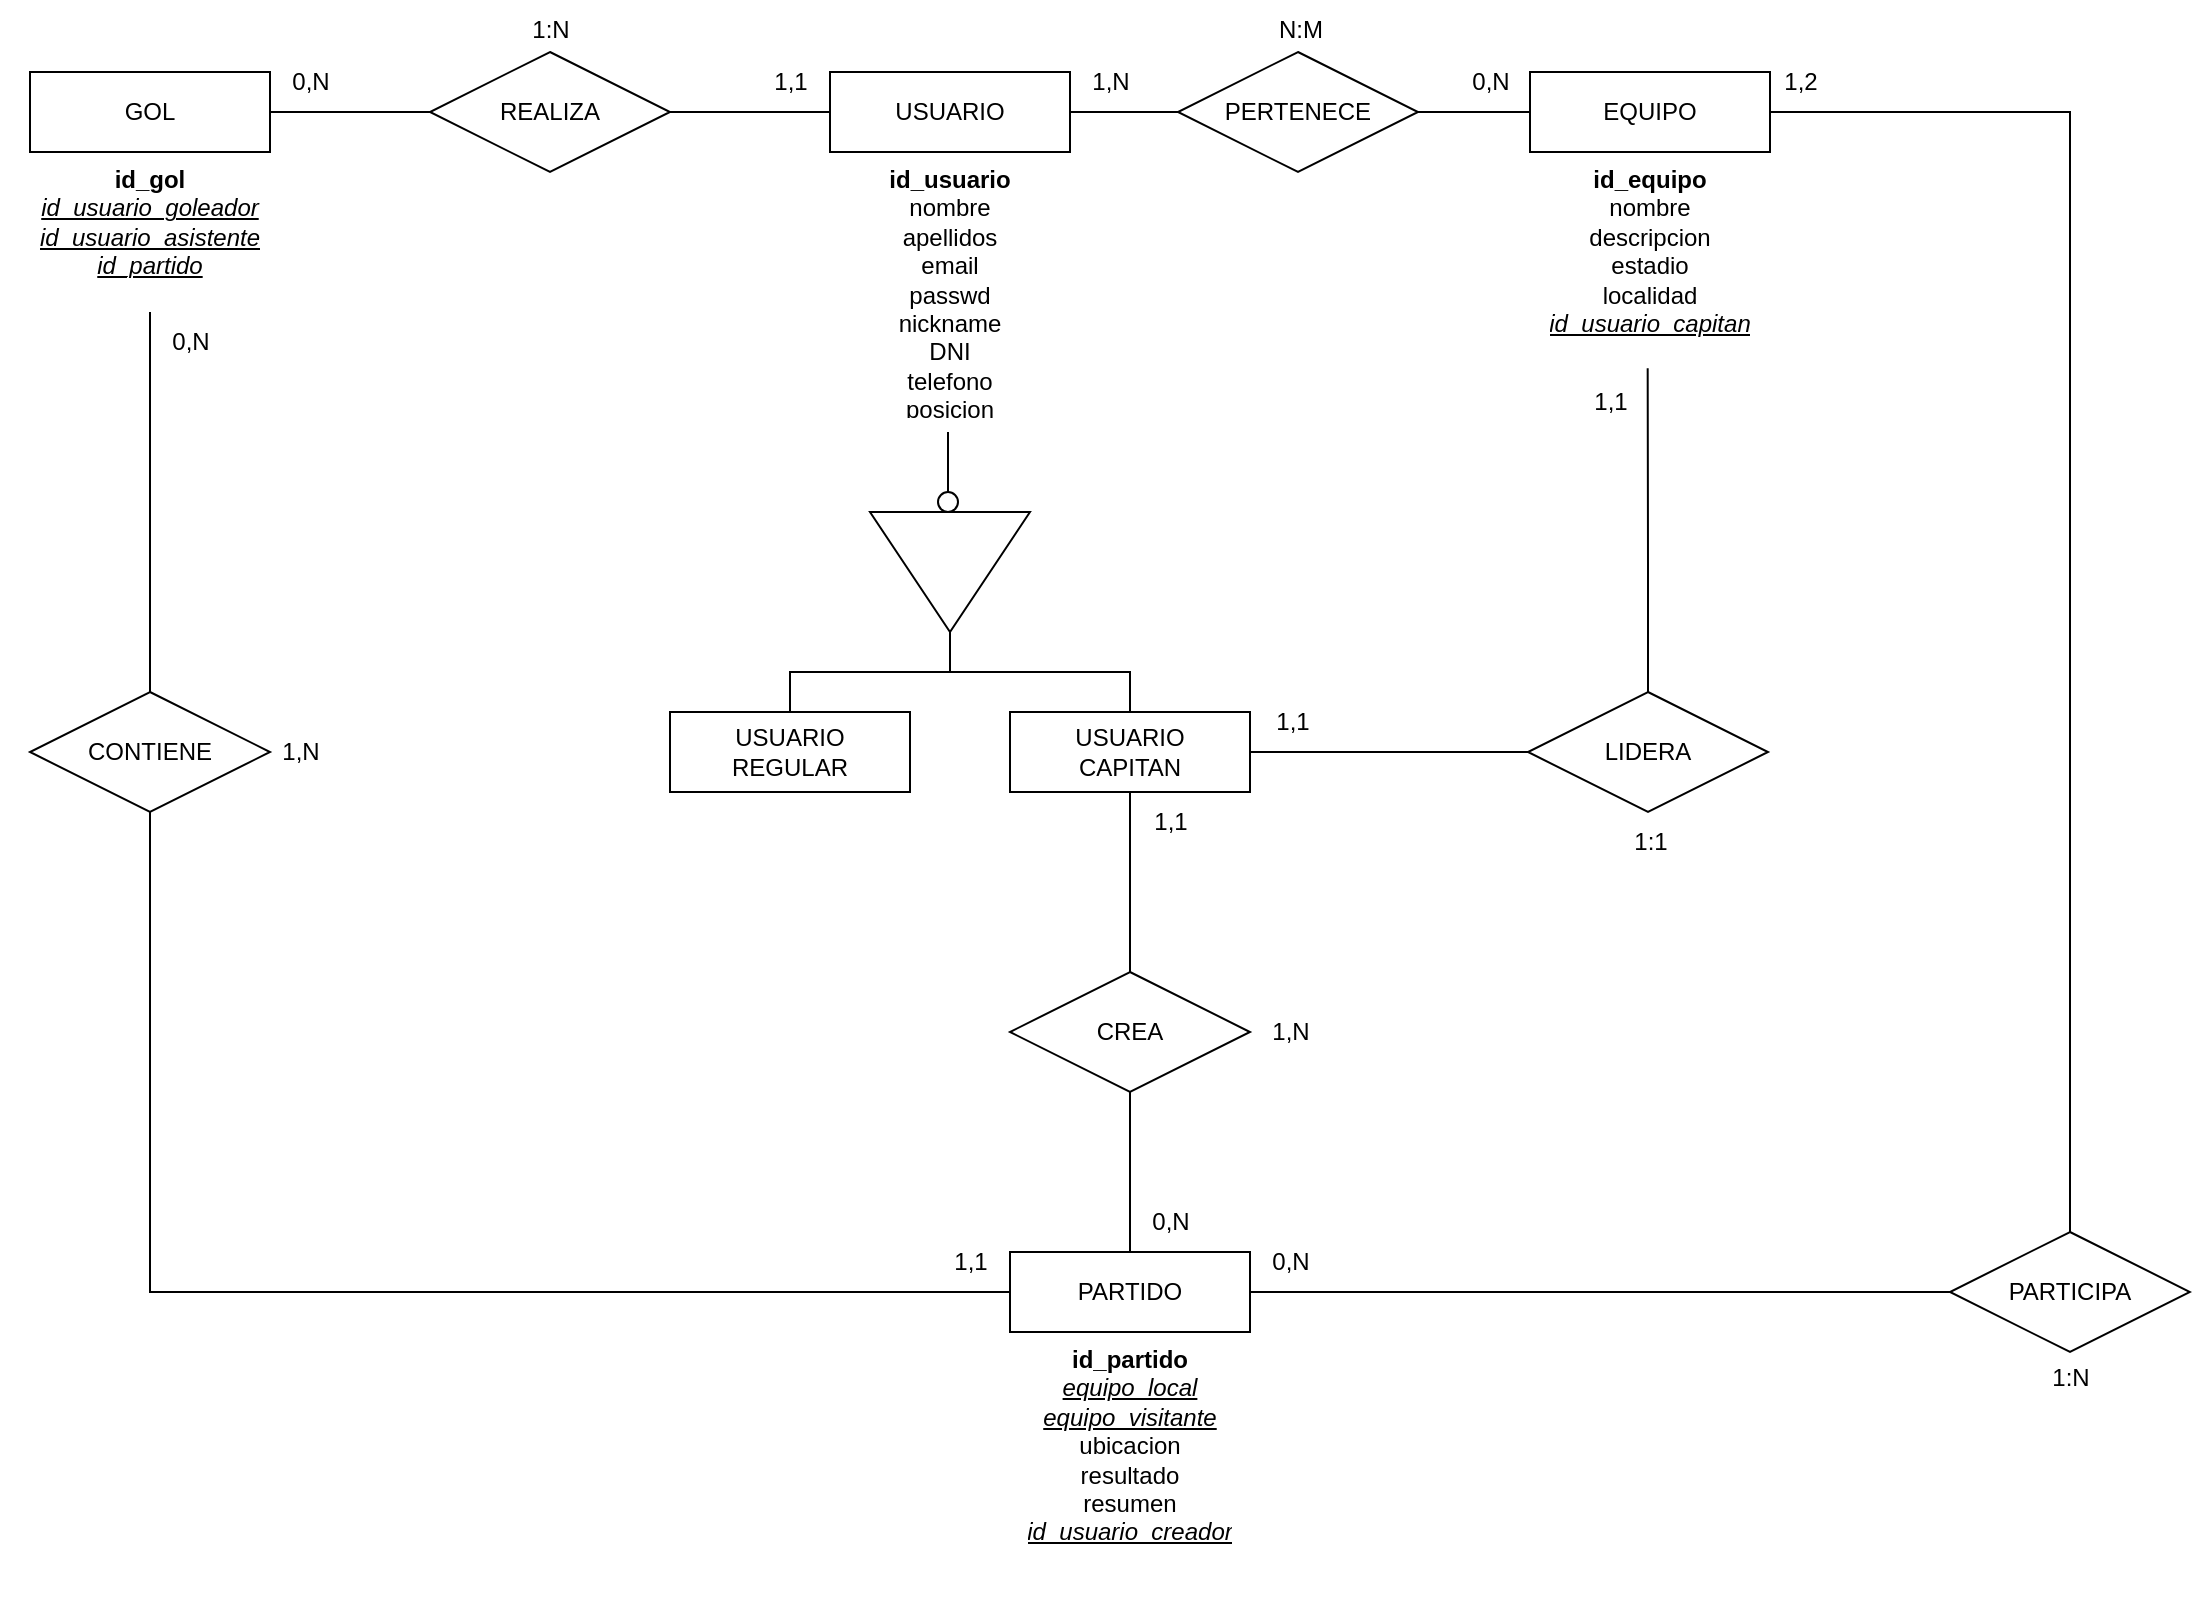 <mxfile scale="1" border="0" version="24.2.1" type="device">
  <diagram name="Página-1" id="0sZiEOjumrSiEsBqNo8A">
    <mxGraphModel dx="1646" dy="426" grid="1" gridSize="10" guides="1" tooltips="1" connect="1" arrows="1" fold="1" page="1" pageScale="1" pageWidth="827" pageHeight="1169" math="0" shadow="0">
      <root>
        <mxCell id="0" />
        <mxCell id="1" parent="0" />
        <mxCell id="jOm7nZBo5qtVr3yKoZWt-13" style="edgeStyle=orthogonalEdgeStyle;rounded=0;orthogonalLoop=1;jettySize=auto;html=1;endArrow=none;endFill=0;" parent="1" source="jOm7nZBo5qtVr3yKoZWt-1" target="jOm7nZBo5qtVr3yKoZWt-12" edge="1">
          <mxGeometry relative="1" as="geometry" />
        </mxCell>
        <mxCell id="jOm7nZBo5qtVr3yKoZWt-1" value="USUARIO" style="whiteSpace=wrap;html=1;align=center;" parent="1" vertex="1">
          <mxGeometry x="120" y="120" width="120" height="40" as="geometry" />
        </mxCell>
        <mxCell id="jOm7nZBo5qtVr3yKoZWt-2" value="&lt;b&gt;id_usuario&lt;/b&gt;&lt;div&gt;nombre&lt;/div&gt;&lt;div&gt;apellidos&lt;br&gt;&lt;div&gt;email&lt;/div&gt;&lt;div&gt;passwd&lt;/div&gt;&lt;div&gt;nickname&lt;/div&gt;&lt;div&gt;DNI&lt;/div&gt;&lt;div&gt;telefono&lt;/div&gt;&lt;/div&gt;&lt;div&gt;posicion&lt;/div&gt;" style="text;strokeColor=none;fillColor=none;spacingLeft=4;spacingRight=4;overflow=hidden;rotatable=0;points=[[0,0.5],[1,0.5]];portConstraint=eastwest;fontSize=12;whiteSpace=wrap;html=1;align=center;" parent="1" vertex="1">
          <mxGeometry x="120" y="160" width="120" height="130" as="geometry" />
        </mxCell>
        <mxCell id="jOm7nZBo5qtVr3yKoZWt-3" value="" style="triangle;whiteSpace=wrap;html=1;rotation=90;" parent="1" vertex="1">
          <mxGeometry x="150" y="330" width="60" height="80" as="geometry" />
        </mxCell>
        <mxCell id="jOm7nZBo5qtVr3yKoZWt-11" style="edgeStyle=orthogonalEdgeStyle;rounded=0;orthogonalLoop=1;jettySize=auto;html=1;endArrow=none;endFill=0;" parent="1" source="jOm7nZBo5qtVr3yKoZWt-4" edge="1">
          <mxGeometry relative="1" as="geometry">
            <mxPoint x="179" y="300" as="targetPoint" />
          </mxGeometry>
        </mxCell>
        <mxCell id="jOm7nZBo5qtVr3yKoZWt-4" value="" style="ellipse;whiteSpace=wrap;html=1;aspect=fixed;" parent="1" vertex="1">
          <mxGeometry x="174" y="330" width="10" height="10" as="geometry" />
        </mxCell>
        <mxCell id="jOm7nZBo5qtVr3yKoZWt-9" style="edgeStyle=orthogonalEdgeStyle;rounded=0;orthogonalLoop=1;jettySize=auto;html=1;endArrow=none;endFill=0;" parent="1" source="jOm7nZBo5qtVr3yKoZWt-7" target="jOm7nZBo5qtVr3yKoZWt-3" edge="1">
          <mxGeometry relative="1" as="geometry" />
        </mxCell>
        <mxCell id="jOm7nZBo5qtVr3yKoZWt-7" value="USUARIO&lt;div&gt;REGULAR&lt;/div&gt;" style="whiteSpace=wrap;html=1;align=center;" parent="1" vertex="1">
          <mxGeometry x="40" y="440" width="120" height="40" as="geometry" />
        </mxCell>
        <mxCell id="jOm7nZBo5qtVr3yKoZWt-10" style="edgeStyle=orthogonalEdgeStyle;rounded=0;orthogonalLoop=1;jettySize=auto;html=1;entryX=1;entryY=0.5;entryDx=0;entryDy=0;endArrow=none;endFill=0;" parent="1" source="jOm7nZBo5qtVr3yKoZWt-8" target="jOm7nZBo5qtVr3yKoZWt-3" edge="1">
          <mxGeometry relative="1" as="geometry" />
        </mxCell>
        <mxCell id="jOm7nZBo5qtVr3yKoZWt-22" style="edgeStyle=orthogonalEdgeStyle;rounded=0;orthogonalLoop=1;jettySize=auto;html=1;entryX=0;entryY=0.5;entryDx=0;entryDy=0;endArrow=none;endFill=0;" parent="1" source="jOm7nZBo5qtVr3yKoZWt-8" target="jOm7nZBo5qtVr3yKoZWt-20" edge="1">
          <mxGeometry relative="1" as="geometry" />
        </mxCell>
        <mxCell id="jOm7nZBo5qtVr3yKoZWt-31" style="edgeStyle=orthogonalEdgeStyle;rounded=0;orthogonalLoop=1;jettySize=auto;html=1;entryX=0.5;entryY=0;entryDx=0;entryDy=0;endArrow=none;endFill=0;" parent="1" source="jOm7nZBo5qtVr3yKoZWt-8" target="jOm7nZBo5qtVr3yKoZWt-29" edge="1">
          <mxGeometry relative="1" as="geometry" />
        </mxCell>
        <mxCell id="jOm7nZBo5qtVr3yKoZWt-8" value="USUARIO&lt;div&gt;CAPITAN&lt;/div&gt;" style="whiteSpace=wrap;html=1;align=center;" parent="1" vertex="1">
          <mxGeometry x="210" y="440" width="120" height="40" as="geometry" />
        </mxCell>
        <mxCell id="jOm7nZBo5qtVr3yKoZWt-15" style="edgeStyle=orthogonalEdgeStyle;rounded=0;orthogonalLoop=1;jettySize=auto;html=1;endArrow=none;endFill=0;" parent="1" source="jOm7nZBo5qtVr3yKoZWt-12" target="jOm7nZBo5qtVr3yKoZWt-14" edge="1">
          <mxGeometry relative="1" as="geometry" />
        </mxCell>
        <mxCell id="jOm7nZBo5qtVr3yKoZWt-12" value="PERTENECE" style="shape=rhombus;perimeter=rhombusPerimeter;whiteSpace=wrap;html=1;align=center;" parent="1" vertex="1">
          <mxGeometry x="294" y="110" width="120" height="60" as="geometry" />
        </mxCell>
        <mxCell id="jOm7nZBo5qtVr3yKoZWt-42" style="edgeStyle=orthogonalEdgeStyle;rounded=0;orthogonalLoop=1;jettySize=auto;html=1;entryX=0.5;entryY=0;entryDx=0;entryDy=0;endArrow=none;endFill=0;" parent="1" source="jOm7nZBo5qtVr3yKoZWt-14" target="jOm7nZBo5qtVr3yKoZWt-40" edge="1">
          <mxGeometry relative="1" as="geometry" />
        </mxCell>
        <mxCell id="jOm7nZBo5qtVr3yKoZWt-14" value="EQUIPO" style="whiteSpace=wrap;html=1;align=center;" parent="1" vertex="1">
          <mxGeometry x="470" y="120" width="120" height="40" as="geometry" />
        </mxCell>
        <mxCell id="jOm7nZBo5qtVr3yKoZWt-16" value="&lt;b&gt;id_equipo&lt;/b&gt;&lt;div&gt;nombre&lt;/div&gt;&lt;div&gt;descripcion&lt;/div&gt;&lt;div&gt;estadio&lt;/div&gt;&lt;div&gt;localidad&lt;/div&gt;&lt;div&gt;&lt;u style=&quot;font-style: italic;&quot;&gt;id_usuario_capitan&lt;/u&gt;&lt;/div&gt;" style="text;strokeColor=none;fillColor=none;spacingLeft=4;spacingRight=4;overflow=hidden;rotatable=0;points=[[0,0.5],[1,0.5]];portConstraint=eastwest;fontSize=12;whiteSpace=wrap;html=1;align=center;" parent="1" vertex="1">
          <mxGeometry x="470" y="160" width="120" height="100" as="geometry" />
        </mxCell>
        <mxCell id="jOm7nZBo5qtVr3yKoZWt-17" value="0,N" style="text;html=1;align=center;verticalAlign=middle;resizable=0;points=[];autosize=1;strokeColor=none;fillColor=none;" parent="1" vertex="1">
          <mxGeometry x="430" y="110" width="40" height="30" as="geometry" />
        </mxCell>
        <mxCell id="jOm7nZBo5qtVr3yKoZWt-18" value="1,N" style="text;html=1;align=center;verticalAlign=middle;resizable=0;points=[];autosize=1;strokeColor=none;fillColor=none;" parent="1" vertex="1">
          <mxGeometry x="240" y="110" width="40" height="30" as="geometry" />
        </mxCell>
        <mxCell id="jOm7nZBo5qtVr3yKoZWt-19" value="N:M" style="text;html=1;align=center;verticalAlign=middle;resizable=0;points=[];autosize=1;strokeColor=none;fillColor=none;" parent="1" vertex="1">
          <mxGeometry x="330" y="84" width="50" height="30" as="geometry" />
        </mxCell>
        <mxCell id="jOm7nZBo5qtVr3yKoZWt-23" style="edgeStyle=orthogonalEdgeStyle;rounded=0;orthogonalLoop=1;jettySize=auto;html=1;endArrow=none;endFill=0;entryX=0.971;entryY=-0.064;entryDx=0;entryDy=0;entryPerimeter=0;" parent="1" source="jOm7nZBo5qtVr3yKoZWt-20" edge="1" target="jOm7nZBo5qtVr3yKoZWt-24">
          <mxGeometry relative="1" as="geometry">
            <mxPoint x="530" y="250" as="targetPoint" />
          </mxGeometry>
        </mxCell>
        <mxCell id="jOm7nZBo5qtVr3yKoZWt-20" value="LIDERA" style="shape=rhombus;perimeter=rhombusPerimeter;whiteSpace=wrap;html=1;align=center;" parent="1" vertex="1">
          <mxGeometry x="469" y="430" width="120" height="60" as="geometry" />
        </mxCell>
        <mxCell id="jOm7nZBo5qtVr3yKoZWt-24" value="1,1" style="text;html=1;align=center;verticalAlign=middle;resizable=0;points=[];autosize=1;strokeColor=none;fillColor=none;" parent="1" vertex="1">
          <mxGeometry x="490" y="270" width="40" height="30" as="geometry" />
        </mxCell>
        <mxCell id="jOm7nZBo5qtVr3yKoZWt-25" value="1,1" style="text;html=1;align=center;verticalAlign=middle;resizable=0;points=[];autosize=1;strokeColor=none;fillColor=none;" parent="1" vertex="1">
          <mxGeometry x="331" y="430" width="40" height="30" as="geometry" />
        </mxCell>
        <mxCell id="jOm7nZBo5qtVr3yKoZWt-26" value="1:1" style="text;html=1;align=center;verticalAlign=middle;resizable=0;points=[];autosize=1;strokeColor=none;fillColor=none;" parent="1" vertex="1">
          <mxGeometry x="510" y="490" width="40" height="30" as="geometry" />
        </mxCell>
        <mxCell id="jOm7nZBo5qtVr3yKoZWt-41" style="edgeStyle=orthogonalEdgeStyle;rounded=0;orthogonalLoop=1;jettySize=auto;html=1;entryX=0;entryY=0.5;entryDx=0;entryDy=0;endArrow=none;endFill=0;" parent="1" source="jOm7nZBo5qtVr3yKoZWt-28" target="jOm7nZBo5qtVr3yKoZWt-40" edge="1">
          <mxGeometry relative="1" as="geometry" />
        </mxCell>
        <mxCell id="VCZvfLjGUvS2xcPYeZXK-3" style="edgeStyle=orthogonalEdgeStyle;rounded=0;orthogonalLoop=1;jettySize=auto;html=1;entryX=0.5;entryY=1;entryDx=0;entryDy=0;endArrow=none;endFill=0;" edge="1" parent="1" source="jOm7nZBo5qtVr3yKoZWt-28" target="VCZvfLjGUvS2xcPYeZXK-2">
          <mxGeometry relative="1" as="geometry" />
        </mxCell>
        <mxCell id="jOm7nZBo5qtVr3yKoZWt-28" value="PARTIDO" style="whiteSpace=wrap;html=1;align=center;" parent="1" vertex="1">
          <mxGeometry x="210" y="710" width="120" height="40" as="geometry" />
        </mxCell>
        <mxCell id="jOm7nZBo5qtVr3yKoZWt-34" style="edgeStyle=orthogonalEdgeStyle;rounded=0;orthogonalLoop=1;jettySize=auto;html=1;endArrow=none;endFill=0;" parent="1" source="jOm7nZBo5qtVr3yKoZWt-29" target="jOm7nZBo5qtVr3yKoZWt-28" edge="1">
          <mxGeometry relative="1" as="geometry" />
        </mxCell>
        <mxCell id="jOm7nZBo5qtVr3yKoZWt-29" value="CREA" style="shape=rhombus;perimeter=rhombusPerimeter;whiteSpace=wrap;html=1;align=center;" parent="1" vertex="1">
          <mxGeometry x="210" y="570" width="120" height="60" as="geometry" />
        </mxCell>
        <mxCell id="jOm7nZBo5qtVr3yKoZWt-35" value="0,N" style="text;html=1;align=center;verticalAlign=middle;resizable=0;points=[];autosize=1;strokeColor=none;fillColor=none;" parent="1" vertex="1">
          <mxGeometry x="270" y="680" width="40" height="30" as="geometry" />
        </mxCell>
        <mxCell id="jOm7nZBo5qtVr3yKoZWt-36" value="1,1" style="text;html=1;align=center;verticalAlign=middle;resizable=0;points=[];autosize=1;strokeColor=none;fillColor=none;" parent="1" vertex="1">
          <mxGeometry x="270" y="480" width="40" height="30" as="geometry" />
        </mxCell>
        <mxCell id="jOm7nZBo5qtVr3yKoZWt-37" value="1,N" style="text;html=1;align=center;verticalAlign=middle;resizable=0;points=[];autosize=1;strokeColor=none;fillColor=none;" parent="1" vertex="1">
          <mxGeometry x="330" y="585" width="40" height="30" as="geometry" />
        </mxCell>
        <mxCell id="jOm7nZBo5qtVr3yKoZWt-39" value="&lt;b&gt;id_partido&lt;/b&gt;&lt;div&gt;&lt;i&gt;&lt;u&gt;equipo_local&lt;/u&gt;&lt;/i&gt;&lt;/div&gt;&lt;div&gt;&lt;i&gt;&lt;u&gt;equipo_visitante&lt;/u&gt;&lt;/i&gt;&lt;/div&gt;&lt;div&gt;ubicacion&lt;/div&gt;&lt;div&gt;resultado&lt;/div&gt;&lt;div&gt;resumen&lt;/div&gt;&lt;div&gt;&lt;u&gt;&lt;i&gt;id_usuario_creador&lt;/i&gt;&lt;/u&gt;&lt;/div&gt;" style="text;strokeColor=none;fillColor=none;spacingLeft=4;spacingRight=4;overflow=hidden;rotatable=0;points=[[0,0.5],[1,0.5]];portConstraint=eastwest;fontSize=12;whiteSpace=wrap;html=1;align=center;" parent="1" vertex="1">
          <mxGeometry x="210" y="750" width="120" height="130" as="geometry" />
        </mxCell>
        <mxCell id="jOm7nZBo5qtVr3yKoZWt-40" value="PARTICIPA" style="shape=rhombus;perimeter=rhombusPerimeter;whiteSpace=wrap;html=1;align=center;" parent="1" vertex="1">
          <mxGeometry x="680" y="700" width="120" height="60" as="geometry" />
        </mxCell>
        <mxCell id="jOm7nZBo5qtVr3yKoZWt-43" value="1,2" style="text;html=1;align=center;verticalAlign=middle;resizable=0;points=[];autosize=1;strokeColor=none;fillColor=none;" parent="1" vertex="1">
          <mxGeometry x="585" y="110" width="40" height="30" as="geometry" />
        </mxCell>
        <mxCell id="jOm7nZBo5qtVr3yKoZWt-44" value="0,N" style="text;html=1;align=center;verticalAlign=middle;resizable=0;points=[];autosize=1;strokeColor=none;fillColor=none;" parent="1" vertex="1">
          <mxGeometry x="330" y="700" width="40" height="30" as="geometry" />
        </mxCell>
        <mxCell id="jOm7nZBo5qtVr3yKoZWt-46" value="1:N" style="text;html=1;align=center;verticalAlign=middle;resizable=0;points=[];autosize=1;strokeColor=none;fillColor=none;" parent="1" vertex="1">
          <mxGeometry x="720" y="758" width="40" height="30" as="geometry" />
        </mxCell>
        <mxCell id="jOm7nZBo5qtVr3yKoZWt-50" style="edgeStyle=orthogonalEdgeStyle;rounded=0;orthogonalLoop=1;jettySize=auto;html=1;endArrow=none;endFill=0;" parent="1" source="jOm7nZBo5qtVr3yKoZWt-47" target="jOm7nZBo5qtVr3yKoZWt-1" edge="1">
          <mxGeometry relative="1" as="geometry" />
        </mxCell>
        <mxCell id="jOm7nZBo5qtVr3yKoZWt-47" value="REALIZA" style="shape=rhombus;perimeter=rhombusPerimeter;whiteSpace=wrap;html=1;align=center;" parent="1" vertex="1">
          <mxGeometry x="-80" y="110" width="120" height="60" as="geometry" />
        </mxCell>
        <mxCell id="jOm7nZBo5qtVr3yKoZWt-49" style="edgeStyle=orthogonalEdgeStyle;rounded=0;orthogonalLoop=1;jettySize=auto;html=1;endArrow=none;endFill=0;" parent="1" source="jOm7nZBo5qtVr3yKoZWt-48" target="jOm7nZBo5qtVr3yKoZWt-47" edge="1">
          <mxGeometry relative="1" as="geometry" />
        </mxCell>
        <mxCell id="jOm7nZBo5qtVr3yKoZWt-48" value="GOL" style="whiteSpace=wrap;html=1;align=center;" parent="1" vertex="1">
          <mxGeometry x="-280" y="120" width="120" height="40" as="geometry" />
        </mxCell>
        <mxCell id="jOm7nZBo5qtVr3yKoZWt-52" value="&lt;b&gt;id_gol&lt;/b&gt;&lt;div&gt;&lt;u style=&quot;background-color: initial;&quot;&gt;&lt;i&gt;id_usuario_goleador&lt;/i&gt;&lt;/u&gt;&lt;br&gt;&lt;/div&gt;&lt;div&gt;&lt;div&gt;&lt;u&gt;&lt;i&gt;id_usuario_asistente&lt;/i&gt;&lt;/u&gt;&lt;/div&gt;&lt;/div&gt;&lt;div&gt;&lt;i&gt;&lt;u&gt;id_partido&lt;br&gt;&lt;/u&gt;&lt;/i&gt;&lt;div&gt;&lt;br&gt;&lt;/div&gt;&lt;div&gt;&lt;div&gt;&lt;br&gt;&lt;/div&gt;&lt;/div&gt;&lt;/div&gt;" style="text;strokeColor=none;fillColor=none;spacingLeft=4;spacingRight=4;overflow=hidden;rotatable=0;points=[[0,0.5],[1,0.5]];portConstraint=eastwest;fontSize=12;whiteSpace=wrap;html=1;align=center;" parent="1" vertex="1">
          <mxGeometry x="-295" y="160" width="150" height="60" as="geometry" />
        </mxCell>
        <mxCell id="jOm7nZBo5qtVr3yKoZWt-53" value="0,N" style="text;html=1;align=center;verticalAlign=middle;resizable=0;points=[];autosize=1;strokeColor=none;fillColor=none;" parent="1" vertex="1">
          <mxGeometry x="-160" y="110" width="40" height="30" as="geometry" />
        </mxCell>
        <mxCell id="jOm7nZBo5qtVr3yKoZWt-54" value="1,1" style="text;html=1;align=center;verticalAlign=middle;resizable=0;points=[];autosize=1;strokeColor=none;fillColor=none;" parent="1" vertex="1">
          <mxGeometry x="80" y="110" width="40" height="30" as="geometry" />
        </mxCell>
        <mxCell id="jOm7nZBo5qtVr3yKoZWt-55" value="1:N" style="text;html=1;align=center;verticalAlign=middle;resizable=0;points=[];autosize=1;strokeColor=none;fillColor=none;" parent="1" vertex="1">
          <mxGeometry x="-40" y="84" width="40" height="30" as="geometry" />
        </mxCell>
        <mxCell id="VCZvfLjGUvS2xcPYeZXK-4" style="edgeStyle=orthogonalEdgeStyle;rounded=0;orthogonalLoop=1;jettySize=auto;html=1;endArrow=none;endFill=0;" edge="1" parent="1" source="VCZvfLjGUvS2xcPYeZXK-2">
          <mxGeometry relative="1" as="geometry">
            <mxPoint x="-220" y="240" as="targetPoint" />
          </mxGeometry>
        </mxCell>
        <mxCell id="VCZvfLjGUvS2xcPYeZXK-2" value="CONTIENE" style="shape=rhombus;perimeter=rhombusPerimeter;whiteSpace=wrap;html=1;align=center;" vertex="1" parent="1">
          <mxGeometry x="-280" y="430" width="120" height="60" as="geometry" />
        </mxCell>
        <mxCell id="VCZvfLjGUvS2xcPYeZXK-5" value="0,N" style="text;html=1;align=center;verticalAlign=middle;resizable=0;points=[];autosize=1;strokeColor=none;fillColor=none;" vertex="1" parent="1">
          <mxGeometry x="-220" y="240" width="40" height="30" as="geometry" />
        </mxCell>
        <mxCell id="VCZvfLjGUvS2xcPYeZXK-6" value="1,1" style="text;html=1;align=center;verticalAlign=middle;resizable=0;points=[];autosize=1;strokeColor=none;fillColor=none;" vertex="1" parent="1">
          <mxGeometry x="170" y="700" width="40" height="30" as="geometry" />
        </mxCell>
        <mxCell id="VCZvfLjGUvS2xcPYeZXK-7" value="1,N" style="text;html=1;align=center;verticalAlign=middle;resizable=0;points=[];autosize=1;strokeColor=none;fillColor=none;" vertex="1" parent="1">
          <mxGeometry x="-165" y="445" width="40" height="30" as="geometry" />
        </mxCell>
      </root>
    </mxGraphModel>
  </diagram>
</mxfile>
